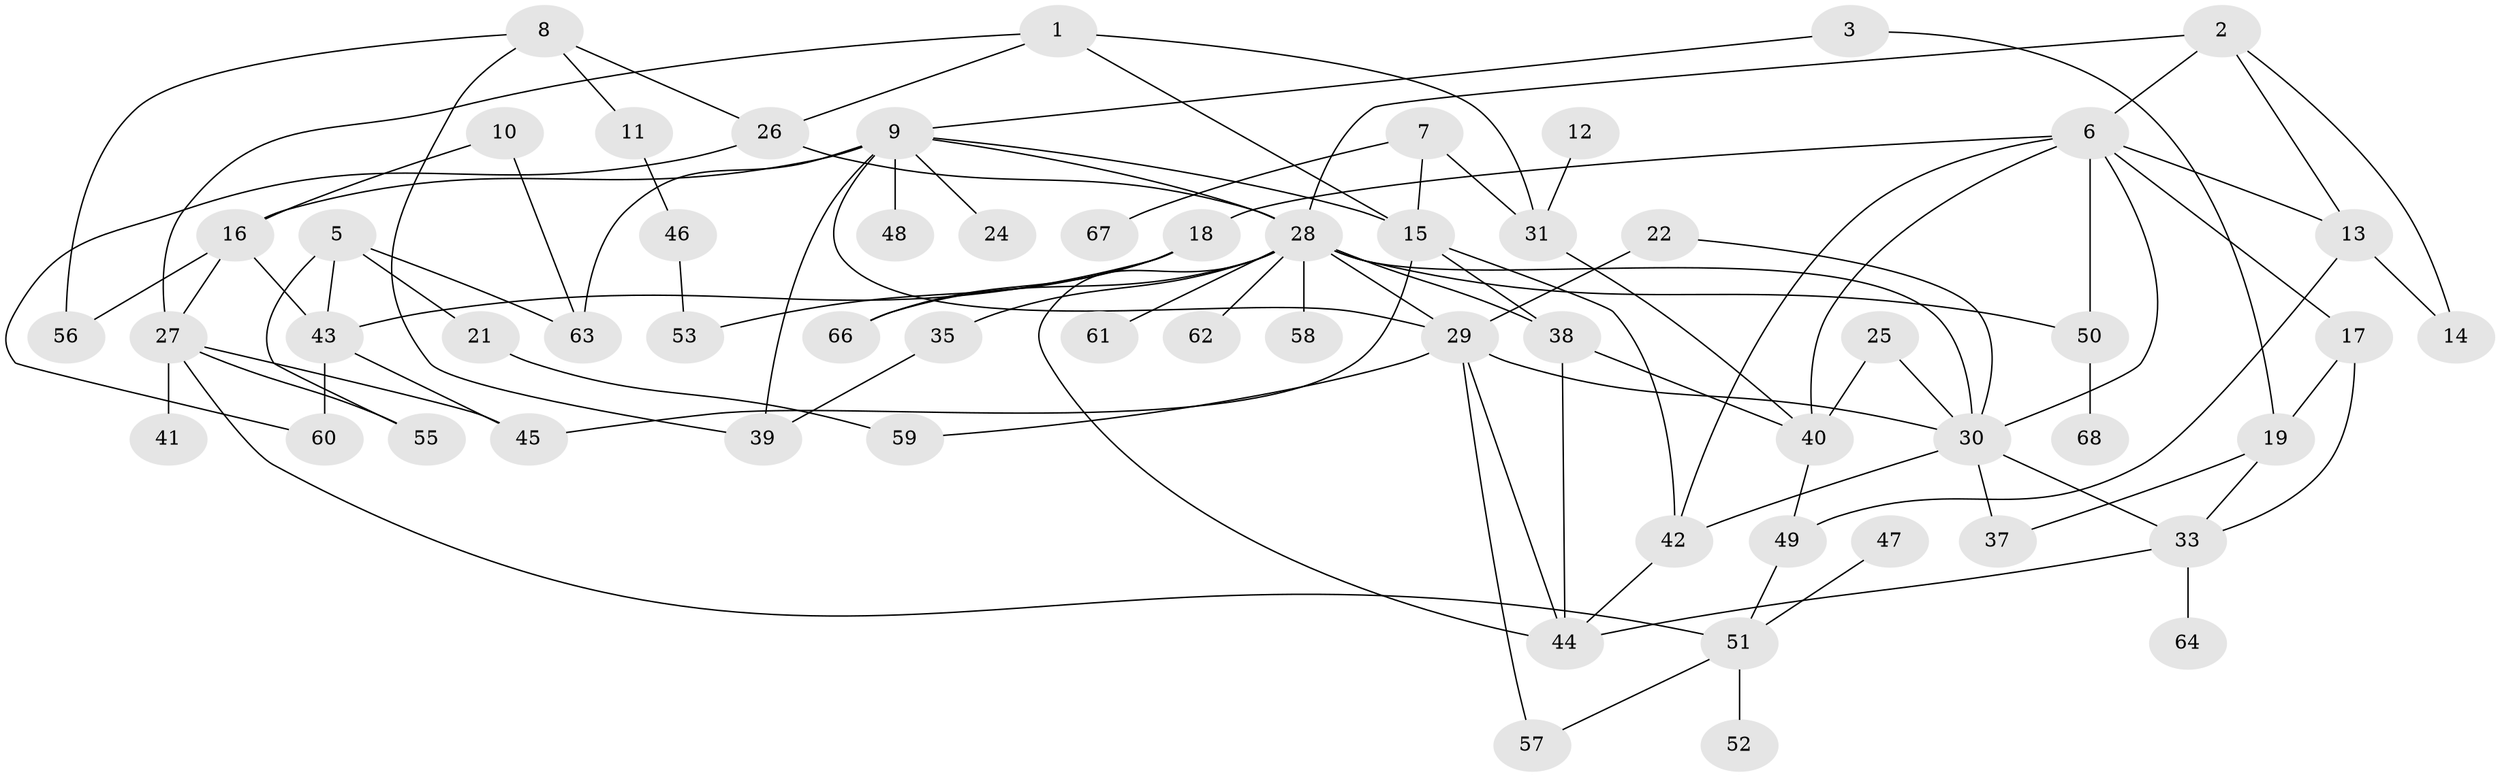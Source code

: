 // original degree distribution, {2: 0.33035714285714285, 0: 0.07142857142857142, 4: 0.16964285714285715, 3: 0.14285714285714285, 6: 0.026785714285714284, 1: 0.16071428571428573, 5: 0.08928571428571429, 8: 0.008928571428571428}
// Generated by graph-tools (version 1.1) at 2025/48/03/04/25 22:48:19]
// undirected, 60 vertices, 99 edges
graph export_dot {
  node [color=gray90,style=filled];
  1;
  2;
  3;
  5;
  6;
  7;
  8;
  9;
  10;
  11;
  12;
  13;
  14;
  15;
  16;
  17;
  18;
  19;
  21;
  22;
  24;
  25;
  26;
  27;
  28;
  29;
  30;
  31;
  33;
  35;
  37;
  38;
  39;
  40;
  41;
  42;
  43;
  44;
  45;
  46;
  47;
  48;
  49;
  50;
  51;
  52;
  53;
  55;
  56;
  57;
  58;
  59;
  60;
  61;
  62;
  63;
  64;
  66;
  67;
  68;
  1 -- 15 [weight=1.0];
  1 -- 26 [weight=1.0];
  1 -- 27 [weight=1.0];
  1 -- 31 [weight=1.0];
  2 -- 6 [weight=1.0];
  2 -- 13 [weight=1.0];
  2 -- 14 [weight=1.0];
  2 -- 28 [weight=1.0];
  3 -- 9 [weight=1.0];
  3 -- 19 [weight=1.0];
  5 -- 21 [weight=1.0];
  5 -- 43 [weight=1.0];
  5 -- 55 [weight=1.0];
  5 -- 63 [weight=1.0];
  6 -- 13 [weight=1.0];
  6 -- 17 [weight=1.0];
  6 -- 18 [weight=2.0];
  6 -- 30 [weight=1.0];
  6 -- 40 [weight=1.0];
  6 -- 42 [weight=1.0];
  6 -- 50 [weight=1.0];
  7 -- 15 [weight=1.0];
  7 -- 31 [weight=1.0];
  7 -- 67 [weight=1.0];
  8 -- 11 [weight=1.0];
  8 -- 26 [weight=1.0];
  8 -- 39 [weight=1.0];
  8 -- 56 [weight=1.0];
  9 -- 15 [weight=1.0];
  9 -- 16 [weight=1.0];
  9 -- 24 [weight=1.0];
  9 -- 28 [weight=1.0];
  9 -- 29 [weight=1.0];
  9 -- 39 [weight=1.0];
  9 -- 48 [weight=1.0];
  9 -- 63 [weight=1.0];
  10 -- 16 [weight=1.0];
  10 -- 63 [weight=1.0];
  11 -- 46 [weight=1.0];
  12 -- 31 [weight=1.0];
  13 -- 14 [weight=1.0];
  13 -- 49 [weight=1.0];
  15 -- 38 [weight=1.0];
  15 -- 42 [weight=1.0];
  15 -- 45 [weight=1.0];
  16 -- 27 [weight=1.0];
  16 -- 43 [weight=1.0];
  16 -- 56 [weight=1.0];
  17 -- 19 [weight=1.0];
  17 -- 33 [weight=1.0];
  18 -- 43 [weight=1.0];
  18 -- 53 [weight=1.0];
  18 -- 66 [weight=1.0];
  19 -- 33 [weight=1.0];
  19 -- 37 [weight=1.0];
  21 -- 59 [weight=1.0];
  22 -- 29 [weight=1.0];
  22 -- 30 [weight=1.0];
  25 -- 30 [weight=1.0];
  25 -- 40 [weight=1.0];
  26 -- 28 [weight=1.0];
  26 -- 60 [weight=1.0];
  27 -- 41 [weight=1.0];
  27 -- 45 [weight=1.0];
  27 -- 51 [weight=1.0];
  27 -- 55 [weight=1.0];
  28 -- 29 [weight=1.0];
  28 -- 30 [weight=1.0];
  28 -- 35 [weight=1.0];
  28 -- 38 [weight=1.0];
  28 -- 44 [weight=1.0];
  28 -- 50 [weight=2.0];
  28 -- 58 [weight=1.0];
  28 -- 61 [weight=2.0];
  28 -- 62 [weight=1.0];
  28 -- 66 [weight=1.0];
  29 -- 30 [weight=1.0];
  29 -- 44 [weight=1.0];
  29 -- 57 [weight=1.0];
  29 -- 59 [weight=1.0];
  30 -- 33 [weight=1.0];
  30 -- 37 [weight=1.0];
  30 -- 42 [weight=1.0];
  31 -- 40 [weight=1.0];
  33 -- 44 [weight=1.0];
  33 -- 64 [weight=1.0];
  35 -- 39 [weight=1.0];
  38 -- 40 [weight=1.0];
  38 -- 44 [weight=1.0];
  40 -- 49 [weight=1.0];
  42 -- 44 [weight=1.0];
  43 -- 45 [weight=1.0];
  43 -- 60 [weight=1.0];
  46 -- 53 [weight=1.0];
  47 -- 51 [weight=1.0];
  49 -- 51 [weight=1.0];
  50 -- 68 [weight=1.0];
  51 -- 52 [weight=1.0];
  51 -- 57 [weight=1.0];
}
